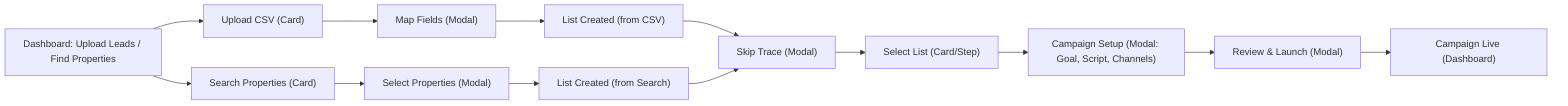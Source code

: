 flowchart LR
    A["Dashboard: Upload Leads / Find Properties"]

    A --> B["Upload CSV (Card)"]
    B --> C["Map Fields (Modal)"]
    C --> D["List Created (from CSV)"]

    A --> E["Search Properties (Card)"]
    E --> F["Select Properties (Modal)"]
    F --> G["List Created (from Search)"]

    D --> H["Skip Trace (Modal)"]
    G --> H["Skip Trace (Modal)"]

    H --> I["Select List (Card/Step)"]
    I --> J["Campaign Setup (Modal: Goal, Script, Channels)"]
    J --> K["Review & Launch (Modal)"]
    K --> L["Campaign Live (Dashboard)"]